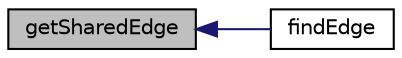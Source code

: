digraph "getSharedEdge"
{
  bgcolor="transparent";
  edge [fontname="Helvetica",fontsize="10",labelfontname="Helvetica",labelfontsize="10"];
  node [fontname="Helvetica",fontsize="10",shape=record];
  rankdir="LR";
  Node1 [label="getSharedEdge",height=0.2,width=0.4,color="black", fillcolor="grey75", style="filled", fontcolor="black"];
  Node1 -> Node2 [dir="back",color="midnightblue",fontsize="10",style="solid",fontname="Helvetica"];
  Node2 [label="findEdge",height=0.2,width=0.4,color="black",URL="$a10789.html#ac23b3c803050cb2339b3b256887505a6",tooltip="Return edge between two vertices. Returns -1 if no edge. "];
}
